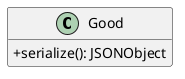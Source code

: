 @startuml
'https://plantuml.com/class-diagram
hide empty members
skinparam classAttributeIconSize 0
Class Good {
    +serialize(): JSONObject
}
@enduml



